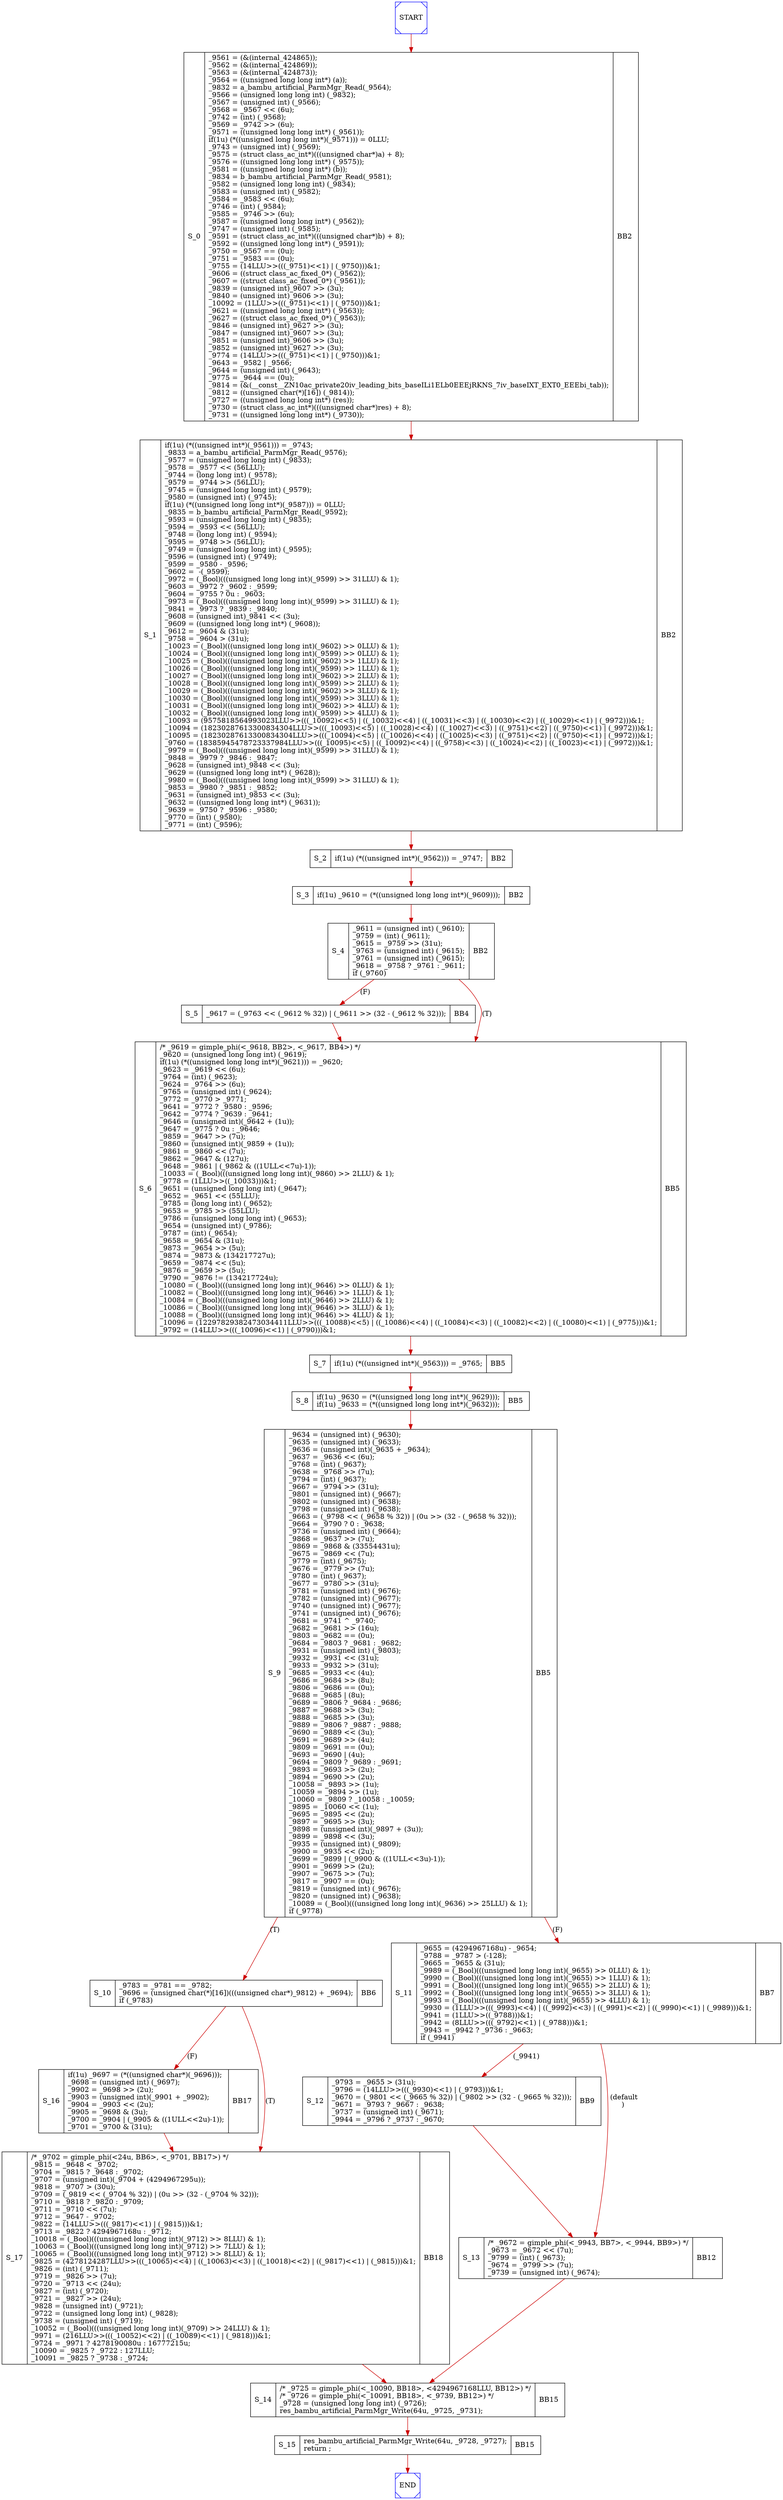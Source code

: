 digraph G {
0[color=blue,shape=Msquare,label=START];
1[color=blue,shape=Msquare,label=END];
2[shape=record,label=< S_0 | { _9561 = (&amp;(internal_424865));<br align="left"/>_9562 = (&amp;(internal_424869));<br align="left"/>_9563 = (&amp;(internal_424873));<br align="left"/>_9564 = ((unsigned long long int*) (a));<br align="left"/>_9832 = a_bambu_artificial_ParmMgr_Read(_9564);<br align="left"/>_9566 = (unsigned long long int) (_9832);<br align="left"/>_9567 = (unsigned int) (_9566);<br align="left"/>_9568 = _9567 &lt;&lt; (6u);<br align="left"/>_9742 = (int) (_9568);<br align="left"/>_9569 = _9742 &gt;&gt; (6u);<br align="left"/>_9571 = ((unsigned long long int*) (_9561));<br align="left"/>if(1u) (*((unsigned long long int*)(_9571))) = 0LLU;<br align="left"/>_9743 = (unsigned int) (_9569);<br align="left"/>_9575 = (struct class_ac_int*)(((unsigned char*)a) + 8);<br align="left"/>_9576 = ((unsigned long long int*) (_9575));<br align="left"/>_9581 = ((unsigned long long int*) (b));<br align="left"/>_9834 = b_bambu_artificial_ParmMgr_Read(_9581);<br align="left"/>_9582 = (unsigned long long int) (_9834);<br align="left"/>_9583 = (unsigned int) (_9582);<br align="left"/>_9584 = _9583 &lt;&lt; (6u);<br align="left"/>_9746 = (int) (_9584);<br align="left"/>_9585 = _9746 &gt;&gt; (6u);<br align="left"/>_9587 = ((unsigned long long int*) (_9562));<br align="left"/>_9747 = (unsigned int) (_9585);<br align="left"/>_9591 = (struct class_ac_int*)(((unsigned char*)b) + 8);<br align="left"/>_9592 = ((unsigned long long int*) (_9591));<br align="left"/>_9750 = _9567 == (0u);<br align="left"/>_9751 = _9583 == (0u);<br align="left"/>_9755 = (14LLU&gt;&gt;(((_9751)&lt;&lt;1) \| (_9750)))&amp;1;<br align="left"/>_9606 = ((struct class_ac_fixed_0*) (_9562));<br align="left"/>_9607 = ((struct class_ac_fixed_0*) (_9561));<br align="left"/>_9839 = (unsigned int)_9607 &gt;&gt; (3u);<br align="left"/>_9840 = (unsigned int)_9606 &gt;&gt; (3u);<br align="left"/>_10092 = (1LLU&gt;&gt;(((_9751)&lt;&lt;1) \| (_9750)))&amp;1;<br align="left"/>_9621 = ((unsigned long long int*) (_9563));<br align="left"/>_9627 = ((struct class_ac_fixed_0*) (_9563));<br align="left"/>_9846 = (unsigned int)_9627 &gt;&gt; (3u);<br align="left"/>_9847 = (unsigned int)_9607 &gt;&gt; (3u);<br align="left"/>_9851 = (unsigned int)_9606 &gt;&gt; (3u);<br align="left"/>_9852 = (unsigned int)_9627 &gt;&gt; (3u);<br align="left"/>_9774 = (14LLU&gt;&gt;(((_9751)&lt;&lt;1) \| (_9750)))&amp;1;<br align="left"/>_9643 = _9582 \| _9566;<br align="left"/>_9644 = (unsigned int) (_9643);<br align="left"/>_9775 = _9644 == (0u);<br align="left"/>_9814 = (&amp;(__const__ZN10ac_private20iv_leading_bits_baseILi1ELb0EEEjRKNS_7iv_baseIXT_EXT0_EEEbi_tab));<br align="left"/>_9812 = ((unsigned char(*)[16]) (_9814));<br align="left"/>_9727 = ((unsigned long long int*) (res));<br align="left"/>_9730 = (struct class_ac_int*)(((unsigned char*)res) + 8);<br align="left"/>_9731 = ((unsigned long long int*) (_9730));<br align="left"/> } | BB2 <br align="left"/>>];
3[shape=record,label=< S_1 | { if(1u) (*((unsigned int*)(_9561))) = _9743;<br align="left"/>_9833 = a_bambu_artificial_ParmMgr_Read(_9576);<br align="left"/>_9577 = (unsigned long long int) (_9833);<br align="left"/>_9578 = _9577 &lt;&lt; (56LLU);<br align="left"/>_9744 = (long long int) (_9578);<br align="left"/>_9579 = _9744 &gt;&gt; (56LLU);<br align="left"/>_9745 = (unsigned long long int) (_9579);<br align="left"/>_9580 = (unsigned int) (_9745);<br align="left"/>if(1u) (*((unsigned long long int*)(_9587))) = 0LLU;<br align="left"/>_9835 = b_bambu_artificial_ParmMgr_Read(_9592);<br align="left"/>_9593 = (unsigned long long int) (_9835);<br align="left"/>_9594 = _9593 &lt;&lt; (56LLU);<br align="left"/>_9748 = (long long int) (_9594);<br align="left"/>_9595 = _9748 &gt;&gt; (56LLU);<br align="left"/>_9749 = (unsigned long long int) (_9595);<br align="left"/>_9596 = (unsigned int) (_9749);<br align="left"/>_9599 = _9580 - _9596;<br align="left"/>_9602 =  -(_9599);<br align="left"/>_9972 = (_Bool)(((unsigned long long int)(_9599) &gt;&gt; 31LLU) &amp; 1);<br align="left"/>_9603 = _9972 ? _9602 &#58; _9599;<br align="left"/>_9604 = _9755 ? 0u &#58; _9603;<br align="left"/>_9973 = (_Bool)(((unsigned long long int)(_9599) &gt;&gt; 31LLU) &amp; 1);<br align="left"/>_9841 = _9973 ? _9839 &#58; _9840;<br align="left"/>_9608 = (unsigned int)_9841 &lt;&lt; (3u);<br align="left"/>_9609 = ((unsigned long long int*) (_9608));<br align="left"/>_9612 = _9604 &amp; (31u);<br align="left"/>_9758 = _9604 &gt; (31u);<br align="left"/>_10023 = (_Bool)(((unsigned long long int)(_9602) &gt;&gt; 0LLU) &amp; 1);<br align="left"/>_10024 = (_Bool)(((unsigned long long int)(_9599) &gt;&gt; 0LLU) &amp; 1);<br align="left"/>_10025 = (_Bool)(((unsigned long long int)(_9602) &gt;&gt; 1LLU) &amp; 1);<br align="left"/>_10026 = (_Bool)(((unsigned long long int)(_9599) &gt;&gt; 1LLU) &amp; 1);<br align="left"/>_10027 = (_Bool)(((unsigned long long int)(_9602) &gt;&gt; 2LLU) &amp; 1);<br align="left"/>_10028 = (_Bool)(((unsigned long long int)(_9599) &gt;&gt; 2LLU) &amp; 1);<br align="left"/>_10029 = (_Bool)(((unsigned long long int)(_9602) &gt;&gt; 3LLU) &amp; 1);<br align="left"/>_10030 = (_Bool)(((unsigned long long int)(_9599) &gt;&gt; 3LLU) &amp; 1);<br align="left"/>_10031 = (_Bool)(((unsigned long long int)(_9602) &gt;&gt; 4LLU) &amp; 1);<br align="left"/>_10032 = (_Bool)(((unsigned long long int)(_9599) &gt;&gt; 4LLU) &amp; 1);<br align="left"/>_10093 = (9575818564993023LLU&gt;&gt;(((_10092)&lt;&lt;5) \| ((_10032)&lt;&lt;4) \| ((_10031)&lt;&lt;3) \| ((_10030)&lt;&lt;2) \| ((_10029)&lt;&lt;1) \| (_9972)))&amp;1;<br align="left"/>_10094 = (18230287613300834304LLU&gt;&gt;(((_10093)&lt;&lt;5) \| ((_10028)&lt;&lt;4) \| ((_10027)&lt;&lt;3) \| ((_9751)&lt;&lt;2) \| ((_9750)&lt;&lt;1) \| (_9972)))&amp;1;<br align="left"/>_10095 = (18230287613300834304LLU&gt;&gt;(((_10094)&lt;&lt;5) \| ((_10026)&lt;&lt;4) \| ((_10025)&lt;&lt;3) \| ((_9751)&lt;&lt;2) \| ((_9750)&lt;&lt;1) \| (_9972)))&amp;1;<br align="left"/>_9760 = (18385945478723337984LLU&gt;&gt;(((_10095)&lt;&lt;5) \| ((_10092)&lt;&lt;4) \| ((_9758)&lt;&lt;3) \| ((_10024)&lt;&lt;2) \| ((_10023)&lt;&lt;1) \| (_9972)))&amp;1;<br align="left"/>_9979 = (_Bool)(((unsigned long long int)(_9599) &gt;&gt; 31LLU) &amp; 1);<br align="left"/>_9848 = _9979 ? _9846 &#58; _9847;<br align="left"/>_9628 = (unsigned int)_9848 &lt;&lt; (3u);<br align="left"/>_9629 = ((unsigned long long int*) (_9628));<br align="left"/>_9980 = (_Bool)(((unsigned long long int)(_9599) &gt;&gt; 31LLU) &amp; 1);<br align="left"/>_9853 = _9980 ? _9851 &#58; _9852;<br align="left"/>_9631 = (unsigned int)_9853 &lt;&lt; (3u);<br align="left"/>_9632 = ((unsigned long long int*) (_9631));<br align="left"/>_9639 = _9750 ? _9596 &#58; _9580;<br align="left"/>_9770 = (int) (_9580);<br align="left"/>_9771 = (int) (_9596);<br align="left"/> } | BB2 <br align="left"/>>];
4[shape=record,label=< S_2 | { if(1u) (*((unsigned int*)(_9562))) = _9747;<br align="left"/> } | BB2 <br align="left"/>>];
5[shape=record,label=< S_3 | { if(1u) _9610 = (*((unsigned long long int*)(_9609)));<br align="left"/> } | BB2 <br align="left"/>>];
6[shape=record,label=< S_4 | { _9611 = (unsigned int) (_9610);<br align="left"/>_9759 = (int) (_9611);<br align="left"/>_9615 = _9759 &gt;&gt; (31u);<br align="left"/>_9763 = (unsigned int) (_9615);<br align="left"/>_9761 = (unsigned int) (_9615);<br align="left"/>_9618 = _9758 ? _9761 &#58; _9611;<br align="left"/>if (_9760)<br align="left"/> } | BB2 <br align="left"/>>];
7[shape=record,label=< S_5 | { _9617 = (_9763 &lt;&lt; (_9612 % 32)) \| (_9611 &gt;&gt; (32 - (_9612 % 32)));<br align="left"/> } | BB4 <br align="left"/>>];
8[shape=record,label=< S_6 | { /* _9619 = gimple_phi(&lt;_9618, BB2&gt;, &lt;_9617, BB4&gt;) */<br align="left"/>_9620 = (unsigned long long int) (_9619);<br align="left"/>if(1u) (*((unsigned long long int*)(_9621))) = _9620;<br align="left"/>_9623 = _9619 &lt;&lt; (6u);<br align="left"/>_9764 = (int) (_9623);<br align="left"/>_9624 = _9764 &gt;&gt; (6u);<br align="left"/>_9765 = (unsigned int) (_9624);<br align="left"/>_9772 = _9770 &gt; _9771;<br align="left"/>_9641 = _9772 ? _9580 &#58; _9596;<br align="left"/>_9642 = _9774 ? _9639 &#58; _9641;<br align="left"/>_9646 = (unsigned int)(_9642 + (1u));<br align="left"/>_9647 = _9775 ? 0u &#58; _9646;<br align="left"/>_9859 = _9647 &gt;&gt; (7u);<br align="left"/>_9860 = (unsigned int)(_9859 + (1u));<br align="left"/>_9861 = _9860 &lt;&lt; (7u);<br align="left"/>_9862 = _9647 &amp; (127u);<br align="left"/>_9648 = _9861 \| (_9862 &amp; ((1ULL&lt;&lt;7u)-1));<br align="left"/>_10033 = (_Bool)(((unsigned long long int)(_9860) &gt;&gt; 2LLU) &amp; 1);<br align="left"/>_9778 = (1LLU&gt;&gt;((_10033)))&amp;1;<br align="left"/>_9651 = (unsigned long long int) (_9647);<br align="left"/>_9652 = _9651 &lt;&lt; (55LLU);<br align="left"/>_9785 = (long long int) (_9652);<br align="left"/>_9653 = _9785 &gt;&gt; (55LLU);<br align="left"/>_9786 = (unsigned long long int) (_9653);<br align="left"/>_9654 = (unsigned int) (_9786);<br align="left"/>_9787 = (int) (_9654);<br align="left"/>_9658 = _9654 &amp; (31u);<br align="left"/>_9873 = _9654 &gt;&gt; (5u);<br align="left"/>_9874 = _9873 &amp; (134217727u);<br align="left"/>_9659 = _9874 &lt;&lt; (5u);<br align="left"/>_9876 = _9659 &gt;&gt; (5u);<br align="left"/>_9790 = _9876 != (134217724u);<br align="left"/>_10080 = (_Bool)(((unsigned long long int)(_9646) &gt;&gt; 0LLU) &amp; 1);<br align="left"/>_10082 = (_Bool)(((unsigned long long int)(_9646) &gt;&gt; 1LLU) &amp; 1);<br align="left"/>_10084 = (_Bool)(((unsigned long long int)(_9646) &gt;&gt; 2LLU) &amp; 1);<br align="left"/>_10086 = (_Bool)(((unsigned long long int)(_9646) &gt;&gt; 3LLU) &amp; 1);<br align="left"/>_10088 = (_Bool)(((unsigned long long int)(_9646) &gt;&gt; 4LLU) &amp; 1);<br align="left"/>_10096 = (12297829382473034411LLU&gt;&gt;(((_10088)&lt;&lt;5) \| ((_10086)&lt;&lt;4) \| ((_10084)&lt;&lt;3) \| ((_10082)&lt;&lt;2) \| ((_10080)&lt;&lt;1) \| (_9775)))&amp;1;<br align="left"/>_9792 = (14LLU&gt;&gt;(((_10096)&lt;&lt;1) \| (_9790)))&amp;1;<br align="left"/> } | BB5 <br align="left"/>>];
9[shape=record,label=< S_7 | { if(1u) (*((unsigned int*)(_9563))) = _9765;<br align="left"/> } | BB5 <br align="left"/>>];
10[shape=record,label=< S_8 | { if(1u) _9630 = (*((unsigned long long int*)(_9629)));<br align="left"/>if(1u) _9633 = (*((unsigned long long int*)(_9632)));<br align="left"/> } | BB5 <br align="left"/>>];
11[shape=record,label=< S_9 | { _9634 = (unsigned int) (_9630);<br align="left"/>_9635 = (unsigned int) (_9633);<br align="left"/>_9636 = (unsigned int)(_9635 + _9634);<br align="left"/>_9637 = _9636 &lt;&lt; (6u);<br align="left"/>_9768 = (int) (_9637);<br align="left"/>_9638 = _9768 &gt;&gt; (7u);<br align="left"/>_9794 = (int) (_9637);<br align="left"/>_9667 = _9794 &gt;&gt; (31u);<br align="left"/>_9801 = (unsigned int) (_9667);<br align="left"/>_9802 = (unsigned int) (_9638);<br align="left"/>_9798 = (unsigned int) (_9638);<br align="left"/>_9663 = (_9798 &lt;&lt; (_9658 % 32)) \| (0u &gt;&gt; (32 - (_9658 % 32)));<br align="left"/>_9664 = _9790 ? 0 &#58; _9638;<br align="left"/>_9736 = (unsigned int) (_9664);<br align="left"/>_9868 = _9637 &gt;&gt; (7u);<br align="left"/>_9869 = _9868 &amp; (33554431u);<br align="left"/>_9675 = _9869 &lt;&lt; (7u);<br align="left"/>_9779 = (int) (_9675);<br align="left"/>_9676 = _9779 &gt;&gt; (7u);<br align="left"/>_9780 = (int) (_9637);<br align="left"/>_9677 = _9780 &gt;&gt; (31u);<br align="left"/>_9781 = (unsigned int) (_9676);<br align="left"/>_9782 = (unsigned int) (_9677);<br align="left"/>_9740 = (unsigned int) (_9677);<br align="left"/>_9741 = (unsigned int) (_9676);<br align="left"/>_9681 = _9741 ^ _9740;<br align="left"/>_9682 = _9681 &gt;&gt; (16u);<br align="left"/>_9803 = _9682 == (0u);<br align="left"/>_9684 = _9803 ? _9681 &#58; _9682;<br align="left"/>_9931 = (unsigned int) (_9803);<br align="left"/>_9932 = _9931 &lt;&lt; (31u);<br align="left"/>_9933 = _9932 &gt;&gt; (31u);<br align="left"/>_9685 = _9933 &lt;&lt; (4u);<br align="left"/>_9686 = _9684 &gt;&gt; (8u);<br align="left"/>_9806 = _9686 == (0u);<br align="left"/>_9688 = _9685 \| (8u);<br align="left"/>_9689 = _9806 ? _9684 &#58; _9686;<br align="left"/>_9887 = _9688 &gt;&gt; (3u);<br align="left"/>_9888 = _9685 &gt;&gt; (3u);<br align="left"/>_9889 = _9806 ? _9887 &#58; _9888;<br align="left"/>_9690 = _9889 &lt;&lt; (3u);<br align="left"/>_9691 = _9689 &gt;&gt; (4u);<br align="left"/>_9809 = _9691 == (0u);<br align="left"/>_9693 = _9690 \| (4u);<br align="left"/>_9694 = _9809 ? _9689 &#58; _9691;<br align="left"/>_9893 = _9693 &gt;&gt; (2u);<br align="left"/>_9894 = _9690 &gt;&gt; (2u);<br align="left"/>_10058 = _9893 &gt;&gt; (1u);<br align="left"/>_10059 = _9894 &gt;&gt; (1u);<br align="left"/>_10060 = _9809 ? _10058 &#58; _10059;<br align="left"/>_9895 = _10060 &lt;&lt; (1u);<br align="left"/>_9695 = _9895 &lt;&lt; (2u);<br align="left"/>_9897 = _9695 &gt;&gt; (3u);<br align="left"/>_9898 = (unsigned int)(_9897 + (3u));<br align="left"/>_9899 = _9898 &lt;&lt; (3u);<br align="left"/>_9935 = (unsigned int) (_9809);<br align="left"/>_9900 = _9935 &lt;&lt; (2u);<br align="left"/>_9699 = _9899 \| (_9900 &amp; ((1ULL&lt;&lt;3u)-1));<br align="left"/>_9901 = _9699 &gt;&gt; (2u);<br align="left"/>_9907 = _9675 &gt;&gt; (7u);<br align="left"/>_9817 = _9907 == (0u);<br align="left"/>_9819 = (unsigned int) (_9676);<br align="left"/>_9820 = (unsigned int) (_9638);<br align="left"/>_10089 = (_Bool)(((unsigned long long int)(_9636) &gt;&gt; 25LLU) &amp; 1);<br align="left"/>if (_9778)<br align="left"/> } | BB5 <br align="left"/>>];
12[shape=record,label=< S_10 | { _9783 = _9781 == _9782;<br align="left"/>_9696 = (unsigned char(*)[16])(((unsigned char*)_9812) + _9694);<br align="left"/>if (_9783)<br align="left"/> } | BB6 <br align="left"/>>];
13[shape=record,label=< S_11 | { _9655 = (4294967168u) - _9654;<br align="left"/>_9788 = _9787 &gt; (-128);<br align="left"/>_9665 = _9655 &amp; (31u);<br align="left"/>_9989 = (_Bool)(((unsigned long long int)(_9655) &gt;&gt; 0LLU) &amp; 1);<br align="left"/>_9990 = (_Bool)(((unsigned long long int)(_9655) &gt;&gt; 1LLU) &amp; 1);<br align="left"/>_9991 = (_Bool)(((unsigned long long int)(_9655) &gt;&gt; 2LLU) &amp; 1);<br align="left"/>_9992 = (_Bool)(((unsigned long long int)(_9655) &gt;&gt; 3LLU) &amp; 1);<br align="left"/>_9993 = (_Bool)(((unsigned long long int)(_9655) &gt;&gt; 4LLU) &amp; 1);<br align="left"/>_9930 = (1LLU&gt;&gt;(((_9993)&lt;&lt;4) \| ((_9992)&lt;&lt;3) \| ((_9991)&lt;&lt;2) \| ((_9990)&lt;&lt;1) \| (_9989)))&amp;1;<br align="left"/>_9941 = (1LLU&gt;&gt;((_9788)))&amp;1;<br align="left"/>_9942 = (8LLU&gt;&gt;(((_9792)&lt;&lt;1) \| (_9788)))&amp;1;<br align="left"/>_9943 = _9942 ? _9736 &#58; _9663;<br align="left"/>if (_9941)<br align="left"/> } | BB7 <br align="left"/>>];
14[shape=record,label=< S_12 | { _9793 = _9655 &gt; (31u);<br align="left"/>_9796 = (14LLU&gt;&gt;(((_9930)&lt;&lt;1) \| (_9793)))&amp;1;<br align="left"/>_9670 = (_9801 &lt;&lt; (_9665 % 32)) \| (_9802 &gt;&gt; (32 - (_9665 % 32)));<br align="left"/>_9671 = _9793 ? _9667 &#58; _9638;<br align="left"/>_9737 = (unsigned int) (_9671);<br align="left"/>_9944 = _9796 ? _9737 &#58; _9670;<br align="left"/> } | BB9 <br align="left"/>>];
15[shape=record,label=< S_13 | { /* _9672 = gimple_phi(&lt;_9943, BB7&gt;, &lt;_9944, BB9&gt;) */<br align="left"/>_9673 = _9672 &lt;&lt; (7u);<br align="left"/>_9799 = (int) (_9673);<br align="left"/>_9674 = _9799 &gt;&gt; (7u);<br align="left"/>_9739 = (unsigned int) (_9674);<br align="left"/> } | BB12 <br align="left"/>>];
16[shape=record,label=< S_14 | { /* _9725 = gimple_phi(&lt;_10090, BB18&gt;, &lt;4294967168LLU, BB12&gt;) */<br align="left"/>/* _9726 = gimple_phi(&lt;_10091, BB18&gt;, &lt;_9739, BB12&gt;) */<br align="left"/>_9728 = (unsigned long long int) (_9726);<br align="left"/>res_bambu_artificial_ParmMgr_Write(64u, _9725, _9731);<br align="left"/> } | BB15 <br align="left"/>>];
17[shape=record,label=< S_15 | { res_bambu_artificial_ParmMgr_Write(64u, _9728, _9727);<br align="left"/>return ;<br align="left"/> } | BB15 <br align="left"/>>];
18[shape=record,label=< S_16 | { if(1u) _9697 = (*((unsigned char*)(_9696)));<br align="left"/>_9698 = (unsigned int) (_9697);<br align="left"/>_9902 = _9698 &gt;&gt; (2u);<br align="left"/>_9903 = (unsigned int)(_9901 + _9902);<br align="left"/>_9904 = _9903 &lt;&lt; (2u);<br align="left"/>_9905 = _9698 &amp; (3u);<br align="left"/>_9700 = _9904 \| (_9905 &amp; ((1ULL&lt;&lt;2u)-1));<br align="left"/>_9701 = _9700 &amp; (31u);<br align="left"/> } | BB17 <br align="left"/>>];
19[shape=record,label=< S_17 | { /* _9702 = gimple_phi(&lt;24u, BB6&gt;, &lt;_9701, BB17&gt;) */<br align="left"/>_9815 = _9648 &lt; _9702;<br align="left"/>_9704 = _9815 ? _9648 &#58; _9702;<br align="left"/>_9707 = (unsigned int)(_9704 + (4294967295u));<br align="left"/>_9818 = _9707 &gt; (30u);<br align="left"/>_9709 = (_9819 &lt;&lt; (_9704 % 32)) \| (0u &gt;&gt; (32 - (_9704 % 32)));<br align="left"/>_9710 = _9818 ? _9820 &#58; _9709;<br align="left"/>_9711 = _9710 &lt;&lt; (7u);<br align="left"/>_9712 = _9647 - _9702;<br align="left"/>_9822 = (14LLU&gt;&gt;(((_9817)&lt;&lt;1) \| (_9815)))&amp;1;<br align="left"/>_9713 = _9822 ? 4294967168u &#58; _9712;<br align="left"/>_10018 = (_Bool)(((unsigned long long int)(_9712) &gt;&gt; 8LLU) &amp; 1);<br align="left"/>_10063 = (_Bool)(((unsigned long long int)(_9712) &gt;&gt; 7LLU) &amp; 1);<br align="left"/>_10065 = (_Bool)(((unsigned long long int)(_9712) &gt;&gt; 8LLU) &amp; 1);<br align="left"/>_9825 = (4278124287LLU&gt;&gt;(((_10065)&lt;&lt;4) \| ((_10063)&lt;&lt;3) \| ((_10018)&lt;&lt;2) \| ((_9817)&lt;&lt;1) \| (_9815)))&amp;1;<br align="left"/>_9826 = (int) (_9711);<br align="left"/>_9719 = _9826 &gt;&gt; (7u);<br align="left"/>_9720 = _9713 &lt;&lt; (24u);<br align="left"/>_9827 = (int) (_9720);<br align="left"/>_9721 = _9827 &gt;&gt; (24u);<br align="left"/>_9828 = (unsigned int) (_9721);<br align="left"/>_9722 = (unsigned long long int) (_9828);<br align="left"/>_9738 = (unsigned int) (_9719);<br align="left"/>_10052 = (_Bool)(((unsigned long long int)(_9709) &gt;&gt; 24LLU) &amp; 1);<br align="left"/>_9971 = (216LLU&gt;&gt;(((_10052)&lt;&lt;2) \| ((_10089)&lt;&lt;1) \| (_9818)))&amp;1;<br align="left"/>_9724 = _9971 ? 4278190080u &#58; 16777215u;<br align="left"/>_10090 = _9825 ? _9722 &#58; 127LLU;<br align="left"/>_10091 = _9825 ? _9738 &#58; _9724;<br align="left"/> } | BB18 <br align="left"/>>];
2->3 [color=red3,label=""];
3->4 [color=red3,label=""];
4->5 [color=red3,label=""];
5->6 [color=red3,label=""];
8->9 [color=red3,label=""];
9->10 [color=red3,label=""];
10->11 [color=red3,label=""];
16->17 [color=red3,label=""];
0->2 [color=red3,label=""];
6->8 [color=red3,label="(T)\n"];
6->7 [color=red3,label="(F)\n"];
7->8 [color=red3,label=""];
11->12 [color=red3,label="(T)\n"];
11->13 [color=red3,label="(F)\n"];
12->19 [color=red3,label="(T)\n"];
12->18 [color=red3,label="(F)\n"];
13->14 [color=red3,label=" (_9941)"];
13->15 [color=red3,label=" (default\n)"];
14->15 [color=red3,label=""];
15->16 [color=red3,label=""];
17->1 [color=red3,label=""];
18->19 [color=red3,label=""];
19->16 [color=red3,label=""];
}
